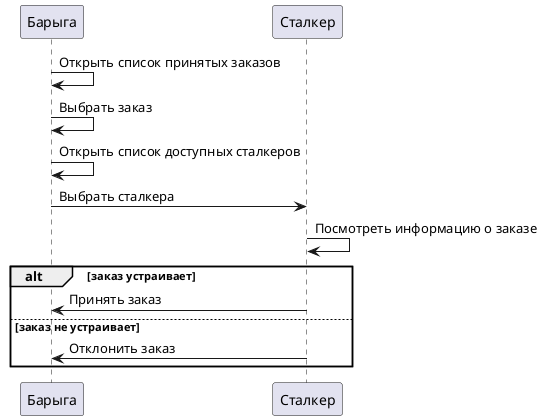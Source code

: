 
@startuml

Барыга -> Барыга: Открыть список принятых заказов
Барыга -> Барыга: Выбрать заказ

Барыга -> Барыга: Открыть список доступных сталкеров
Барыга -> Сталкер: Выбрать сталкера

Сталкер -> Сталкер: Посмотреть информацию о заказе

alt заказ устраивает
    Сталкер -> Барыга: Принять заказ
else заказ не устраивает
    Сталкер -> Барыга: Отклонить заказ
end


@enduml


//@startuml
//
//Клиент->Клиент: Ввод логина и пароля
//
//Клиент-> Система: Авторизация в системе
//Система-> Клиент: Доступ к функционалу
//
//Клиент-> Система: Запрос списка артефактов
//Система-> Клиент: Список артефактов
//
//Клиент -> Клиент: Заполнение данных о заказе
//
//Клиент -> Система: Создание нового заказа
//Система -> Клиент: Заказ создан
//
//@enduml


//@startuml
// Клиент-> Система: Авторизация в системе
// Система-> Клиент: Доступ к функционалу

// Клиент -> Система: создать заказ
// Система -> Барыга: уведомление о заказе

// Барыга -> Клиент: Принять заказ
// Барыга -> Сталкер: Предложить заказ
// Сталкер -> Барыга: Принять заказ

// Сталкер->Барыга: Выполнить заказ
// Барыга -> Клиент: Выполнить заказ

// Клиент-> Система: оплатить заказ
// @enduml

